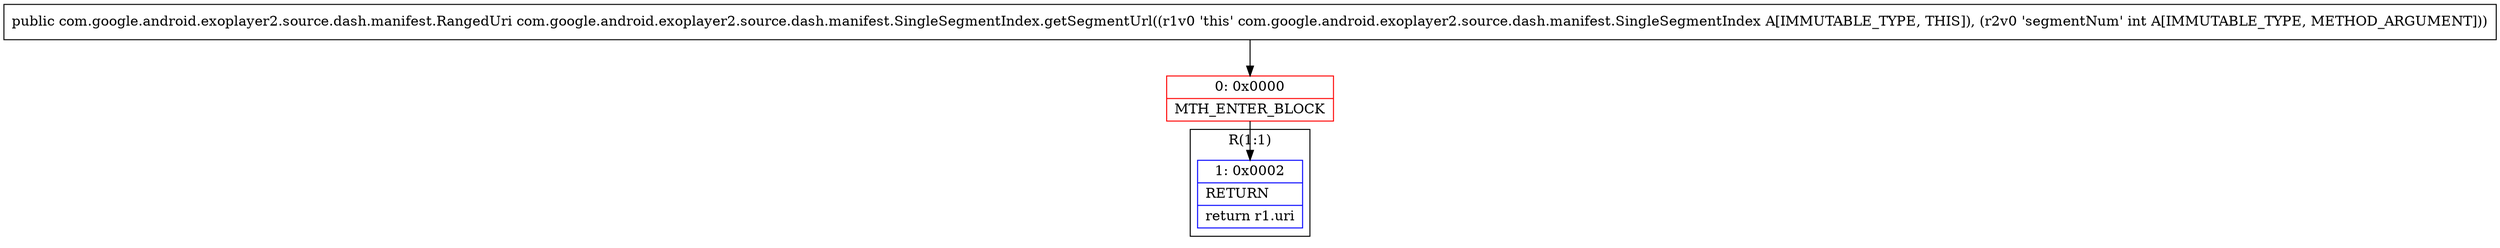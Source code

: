 digraph "CFG forcom.google.android.exoplayer2.source.dash.manifest.SingleSegmentIndex.getSegmentUrl(I)Lcom\/google\/android\/exoplayer2\/source\/dash\/manifest\/RangedUri;" {
subgraph cluster_Region_1018468292 {
label = "R(1:1)";
node [shape=record,color=blue];
Node_1 [shape=record,label="{1\:\ 0x0002|RETURN\l|return r1.uri\l}"];
}
Node_0 [shape=record,color=red,label="{0\:\ 0x0000|MTH_ENTER_BLOCK\l}"];
MethodNode[shape=record,label="{public com.google.android.exoplayer2.source.dash.manifest.RangedUri com.google.android.exoplayer2.source.dash.manifest.SingleSegmentIndex.getSegmentUrl((r1v0 'this' com.google.android.exoplayer2.source.dash.manifest.SingleSegmentIndex A[IMMUTABLE_TYPE, THIS]), (r2v0 'segmentNum' int A[IMMUTABLE_TYPE, METHOD_ARGUMENT])) }"];
MethodNode -> Node_0;
Node_0 -> Node_1;
}

